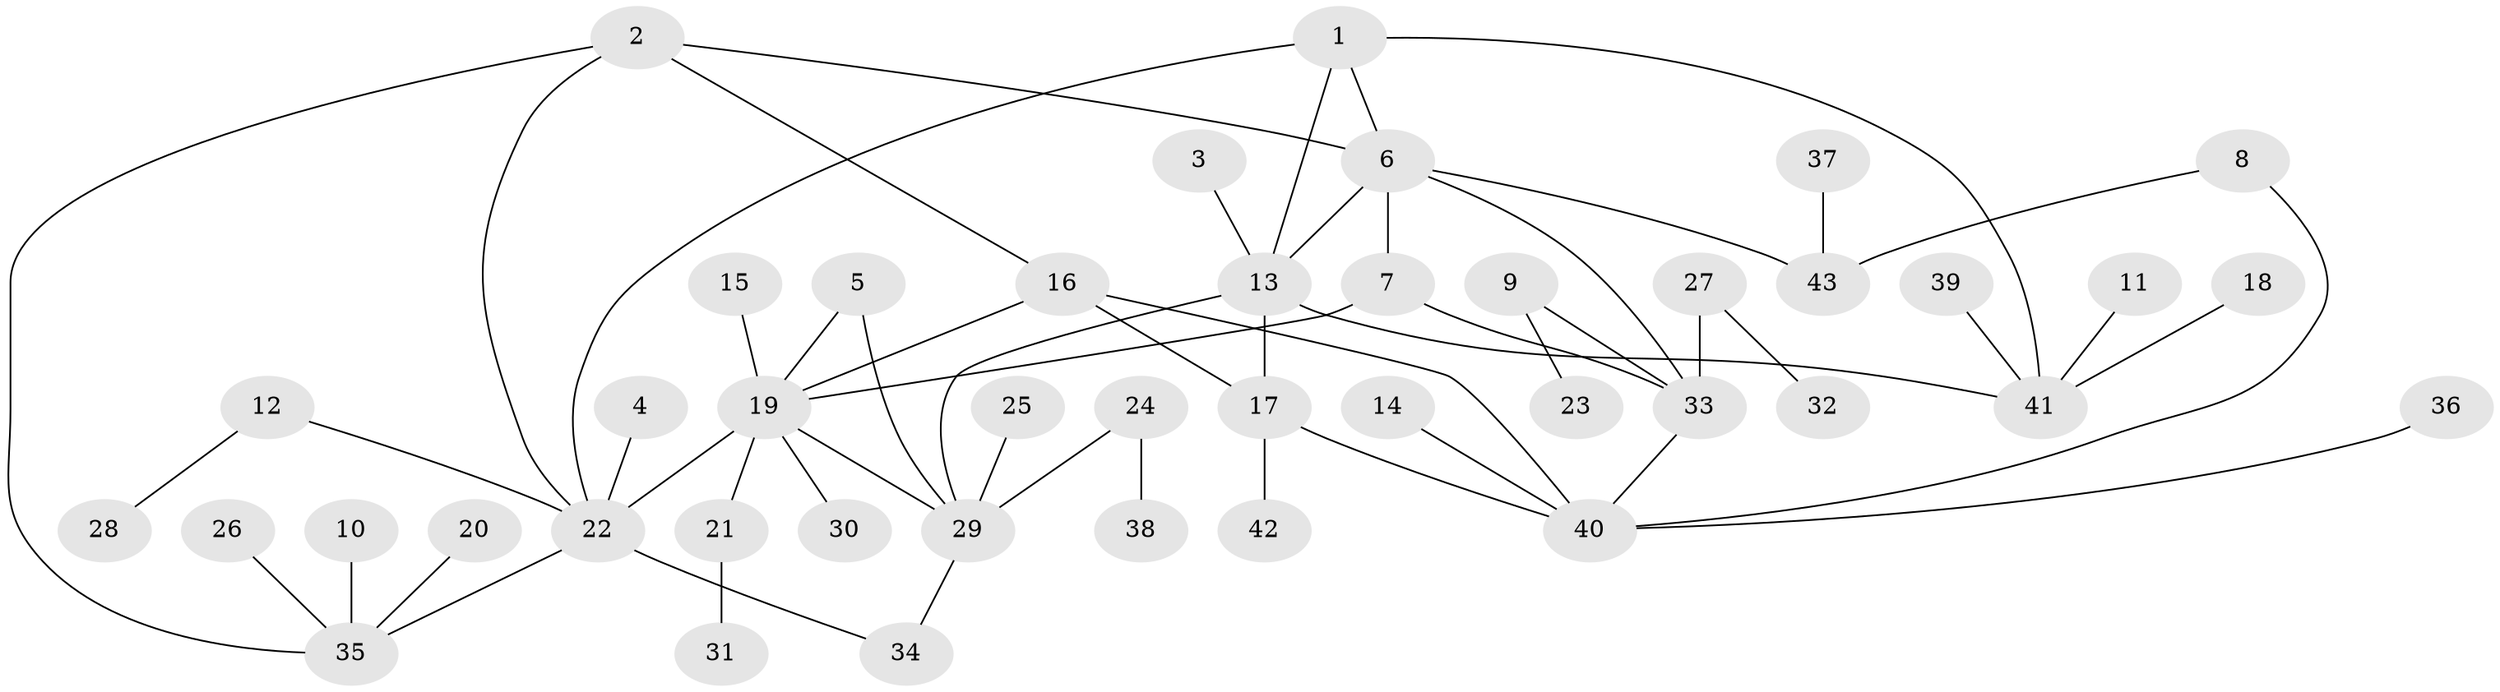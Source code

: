 // original degree distribution, {6: 0.06557377049180328, 7: 0.04918032786885246, 4: 0.04918032786885246, 5: 0.03278688524590164, 8: 0.01639344262295082, 3: 0.06557377049180328, 9: 0.01639344262295082, 1: 0.5573770491803278, 2: 0.14754098360655737}
// Generated by graph-tools (version 1.1) at 2025/37/03/04/25 23:37:46]
// undirected, 43 vertices, 56 edges
graph export_dot {
  node [color=gray90,style=filled];
  1;
  2;
  3;
  4;
  5;
  6;
  7;
  8;
  9;
  10;
  11;
  12;
  13;
  14;
  15;
  16;
  17;
  18;
  19;
  20;
  21;
  22;
  23;
  24;
  25;
  26;
  27;
  28;
  29;
  30;
  31;
  32;
  33;
  34;
  35;
  36;
  37;
  38;
  39;
  40;
  41;
  42;
  43;
  1 -- 6 [weight=1.0];
  1 -- 13 [weight=1.0];
  1 -- 22 [weight=1.0];
  1 -- 41 [weight=1.0];
  2 -- 6 [weight=1.0];
  2 -- 16 [weight=1.0];
  2 -- 22 [weight=1.0];
  2 -- 35 [weight=1.0];
  3 -- 13 [weight=1.0];
  4 -- 22 [weight=1.0];
  5 -- 19 [weight=1.0];
  5 -- 29 [weight=1.0];
  6 -- 7 [weight=1.0];
  6 -- 13 [weight=1.0];
  6 -- 33 [weight=1.0];
  6 -- 43 [weight=1.0];
  7 -- 19 [weight=1.0];
  7 -- 33 [weight=1.0];
  8 -- 40 [weight=1.0];
  8 -- 43 [weight=1.0];
  9 -- 23 [weight=1.0];
  9 -- 33 [weight=1.0];
  10 -- 35 [weight=1.0];
  11 -- 41 [weight=1.0];
  12 -- 22 [weight=1.0];
  12 -- 28 [weight=1.0];
  13 -- 17 [weight=1.0];
  13 -- 29 [weight=1.0];
  13 -- 41 [weight=1.0];
  14 -- 40 [weight=1.0];
  15 -- 19 [weight=1.0];
  16 -- 17 [weight=1.0];
  16 -- 19 [weight=1.0];
  16 -- 40 [weight=1.0];
  17 -- 40 [weight=1.0];
  17 -- 42 [weight=1.0];
  18 -- 41 [weight=1.0];
  19 -- 21 [weight=1.0];
  19 -- 22 [weight=1.0];
  19 -- 29 [weight=1.0];
  19 -- 30 [weight=1.0];
  20 -- 35 [weight=1.0];
  21 -- 31 [weight=1.0];
  22 -- 34 [weight=1.0];
  22 -- 35 [weight=1.0];
  24 -- 29 [weight=1.0];
  24 -- 38 [weight=1.0];
  25 -- 29 [weight=1.0];
  26 -- 35 [weight=1.0];
  27 -- 32 [weight=1.0];
  27 -- 33 [weight=1.0];
  29 -- 34 [weight=1.0];
  33 -- 40 [weight=1.0];
  36 -- 40 [weight=1.0];
  37 -- 43 [weight=1.0];
  39 -- 41 [weight=1.0];
}
